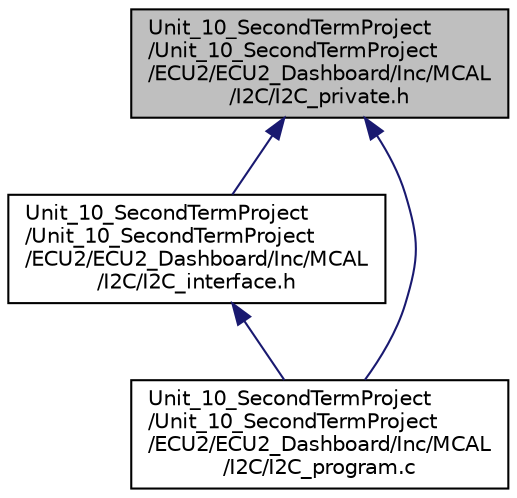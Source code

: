 digraph "Unit_10_SecondTermProject/Unit_10_SecondTermProject/ECU2/ECU2_Dashboard/Inc/MCAL/I2C/I2C_private.h"
{
 // LATEX_PDF_SIZE
  edge [fontname="Helvetica",fontsize="10",labelfontname="Helvetica",labelfontsize="10"];
  node [fontname="Helvetica",fontsize="10",shape=record];
  Node1 [label="Unit_10_SecondTermProject\l/Unit_10_SecondTermProject\l/ECU2/ECU2_Dashboard/Inc/MCAL\l/I2C/I2C_private.h",height=0.2,width=0.4,color="black", fillcolor="grey75", style="filled", fontcolor="black",tooltip=" "];
  Node1 -> Node2 [dir="back",color="midnightblue",fontsize="10",style="solid",fontname="Helvetica"];
  Node2 [label="Unit_10_SecondTermProject\l/Unit_10_SecondTermProject\l/ECU2/ECU2_Dashboard/Inc/MCAL\l/I2C/I2C_interface.h",height=0.2,width=0.4,color="black", fillcolor="white", style="filled",URL="$_i2_c__interface_8h.html",tooltip=" "];
  Node2 -> Node3 [dir="back",color="midnightblue",fontsize="10",style="solid",fontname="Helvetica"];
  Node3 [label="Unit_10_SecondTermProject\l/Unit_10_SecondTermProject\l/ECU2/ECU2_Dashboard/Inc/MCAL\l/I2C/I2C_program.c",height=0.2,width=0.4,color="black", fillcolor="white", style="filled",URL="$_i2_c__program_8c.html",tooltip=" "];
  Node1 -> Node3 [dir="back",color="midnightblue",fontsize="10",style="solid",fontname="Helvetica"];
}
